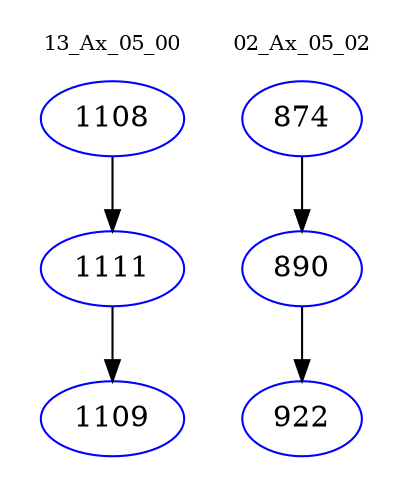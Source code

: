 digraph{
subgraph cluster_0 {
color = white
label = "13_Ax_05_00";
fontsize=10;
T0_1108 [label="1108", color="blue"]
T0_1108 -> T0_1111 [color="black"]
T0_1111 [label="1111", color="blue"]
T0_1111 -> T0_1109 [color="black"]
T0_1109 [label="1109", color="blue"]
}
subgraph cluster_1 {
color = white
label = "02_Ax_05_02";
fontsize=10;
T1_874 [label="874", color="blue"]
T1_874 -> T1_890 [color="black"]
T1_890 [label="890", color="blue"]
T1_890 -> T1_922 [color="black"]
T1_922 [label="922", color="blue"]
}
}
